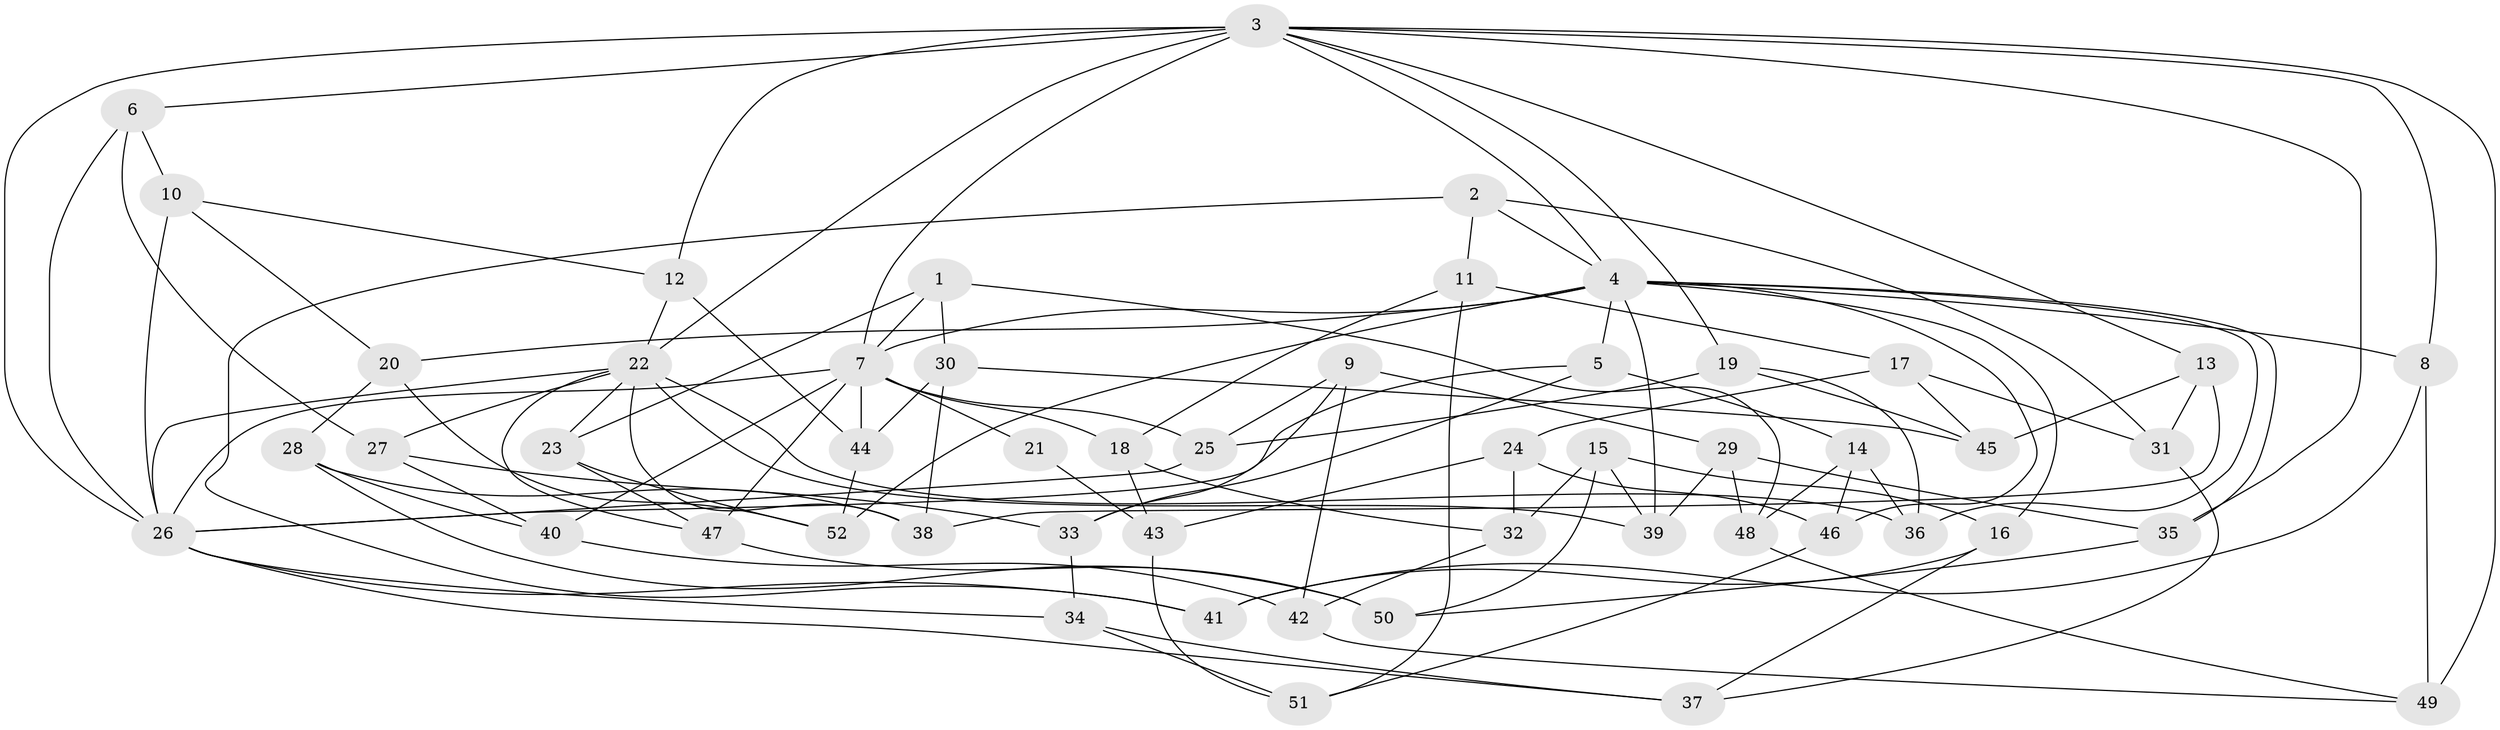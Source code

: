 // original degree distribution, {4: 1.0}
// Generated by graph-tools (version 1.1) at 2025/53/03/04/25 22:53:51]
// undirected, 52 vertices, 119 edges
graph export_dot {
  node [color=gray90,style=filled];
  1;
  2;
  3;
  4;
  5;
  6;
  7;
  8;
  9;
  10;
  11;
  12;
  13;
  14;
  15;
  16;
  17;
  18;
  19;
  20;
  21;
  22;
  23;
  24;
  25;
  26;
  27;
  28;
  29;
  30;
  31;
  32;
  33;
  34;
  35;
  36;
  37;
  38;
  39;
  40;
  41;
  42;
  43;
  44;
  45;
  46;
  47;
  48;
  49;
  50;
  51;
  52;
  1 -- 7 [weight=1.0];
  1 -- 23 [weight=1.0];
  1 -- 30 [weight=1.0];
  1 -- 48 [weight=1.0];
  2 -- 4 [weight=1.0];
  2 -- 11 [weight=1.0];
  2 -- 31 [weight=1.0];
  2 -- 41 [weight=1.0];
  3 -- 4 [weight=1.0];
  3 -- 6 [weight=1.0];
  3 -- 7 [weight=1.0];
  3 -- 8 [weight=1.0];
  3 -- 12 [weight=1.0];
  3 -- 13 [weight=1.0];
  3 -- 19 [weight=1.0];
  3 -- 22 [weight=2.0];
  3 -- 26 [weight=1.0];
  3 -- 35 [weight=1.0];
  3 -- 49 [weight=1.0];
  4 -- 5 [weight=1.0];
  4 -- 7 [weight=1.0];
  4 -- 8 [weight=1.0];
  4 -- 16 [weight=1.0];
  4 -- 20 [weight=1.0];
  4 -- 35 [weight=1.0];
  4 -- 36 [weight=1.0];
  4 -- 39 [weight=1.0];
  4 -- 46 [weight=1.0];
  4 -- 52 [weight=1.0];
  5 -- 14 [weight=1.0];
  5 -- 26 [weight=1.0];
  5 -- 33 [weight=1.0];
  6 -- 10 [weight=1.0];
  6 -- 26 [weight=1.0];
  6 -- 27 [weight=1.0];
  7 -- 18 [weight=1.0];
  7 -- 21 [weight=3.0];
  7 -- 25 [weight=1.0];
  7 -- 26 [weight=1.0];
  7 -- 40 [weight=1.0];
  7 -- 44 [weight=1.0];
  7 -- 47 [weight=1.0];
  8 -- 41 [weight=1.0];
  8 -- 49 [weight=1.0];
  9 -- 25 [weight=1.0];
  9 -- 29 [weight=1.0];
  9 -- 33 [weight=1.0];
  9 -- 42 [weight=1.0];
  10 -- 12 [weight=1.0];
  10 -- 20 [weight=1.0];
  10 -- 26 [weight=1.0];
  11 -- 17 [weight=1.0];
  11 -- 18 [weight=1.0];
  11 -- 51 [weight=1.0];
  12 -- 22 [weight=1.0];
  12 -- 44 [weight=1.0];
  13 -- 31 [weight=1.0];
  13 -- 38 [weight=1.0];
  13 -- 45 [weight=1.0];
  14 -- 36 [weight=1.0];
  14 -- 46 [weight=1.0];
  14 -- 48 [weight=1.0];
  15 -- 16 [weight=1.0];
  15 -- 32 [weight=1.0];
  15 -- 39 [weight=1.0];
  15 -- 50 [weight=1.0];
  16 -- 37 [weight=1.0];
  16 -- 41 [weight=1.0];
  17 -- 24 [weight=1.0];
  17 -- 31 [weight=1.0];
  17 -- 45 [weight=1.0];
  18 -- 32 [weight=1.0];
  18 -- 43 [weight=1.0];
  19 -- 25 [weight=1.0];
  19 -- 36 [weight=1.0];
  19 -- 45 [weight=1.0];
  20 -- 28 [weight=1.0];
  20 -- 52 [weight=1.0];
  21 -- 43 [weight=1.0];
  22 -- 23 [weight=1.0];
  22 -- 26 [weight=1.0];
  22 -- 27 [weight=1.0];
  22 -- 36 [weight=1.0];
  22 -- 38 [weight=1.0];
  22 -- 39 [weight=1.0];
  22 -- 47 [weight=1.0];
  23 -- 47 [weight=1.0];
  23 -- 52 [weight=1.0];
  24 -- 32 [weight=1.0];
  24 -- 43 [weight=1.0];
  24 -- 46 [weight=1.0];
  25 -- 26 [weight=1.0];
  26 -- 34 [weight=1.0];
  26 -- 37 [weight=1.0];
  26 -- 41 [weight=1.0];
  27 -- 33 [weight=1.0];
  27 -- 40 [weight=1.0];
  28 -- 38 [weight=1.0];
  28 -- 40 [weight=1.0];
  28 -- 50 [weight=1.0];
  29 -- 35 [weight=1.0];
  29 -- 39 [weight=1.0];
  29 -- 48 [weight=1.0];
  30 -- 38 [weight=1.0];
  30 -- 44 [weight=1.0];
  30 -- 45 [weight=1.0];
  31 -- 37 [weight=1.0];
  32 -- 42 [weight=1.0];
  33 -- 34 [weight=1.0];
  34 -- 37 [weight=1.0];
  34 -- 51 [weight=1.0];
  35 -- 50 [weight=1.0];
  40 -- 42 [weight=1.0];
  42 -- 49 [weight=1.0];
  43 -- 51 [weight=1.0];
  44 -- 52 [weight=1.0];
  46 -- 51 [weight=1.0];
  47 -- 50 [weight=1.0];
  48 -- 49 [weight=1.0];
}
